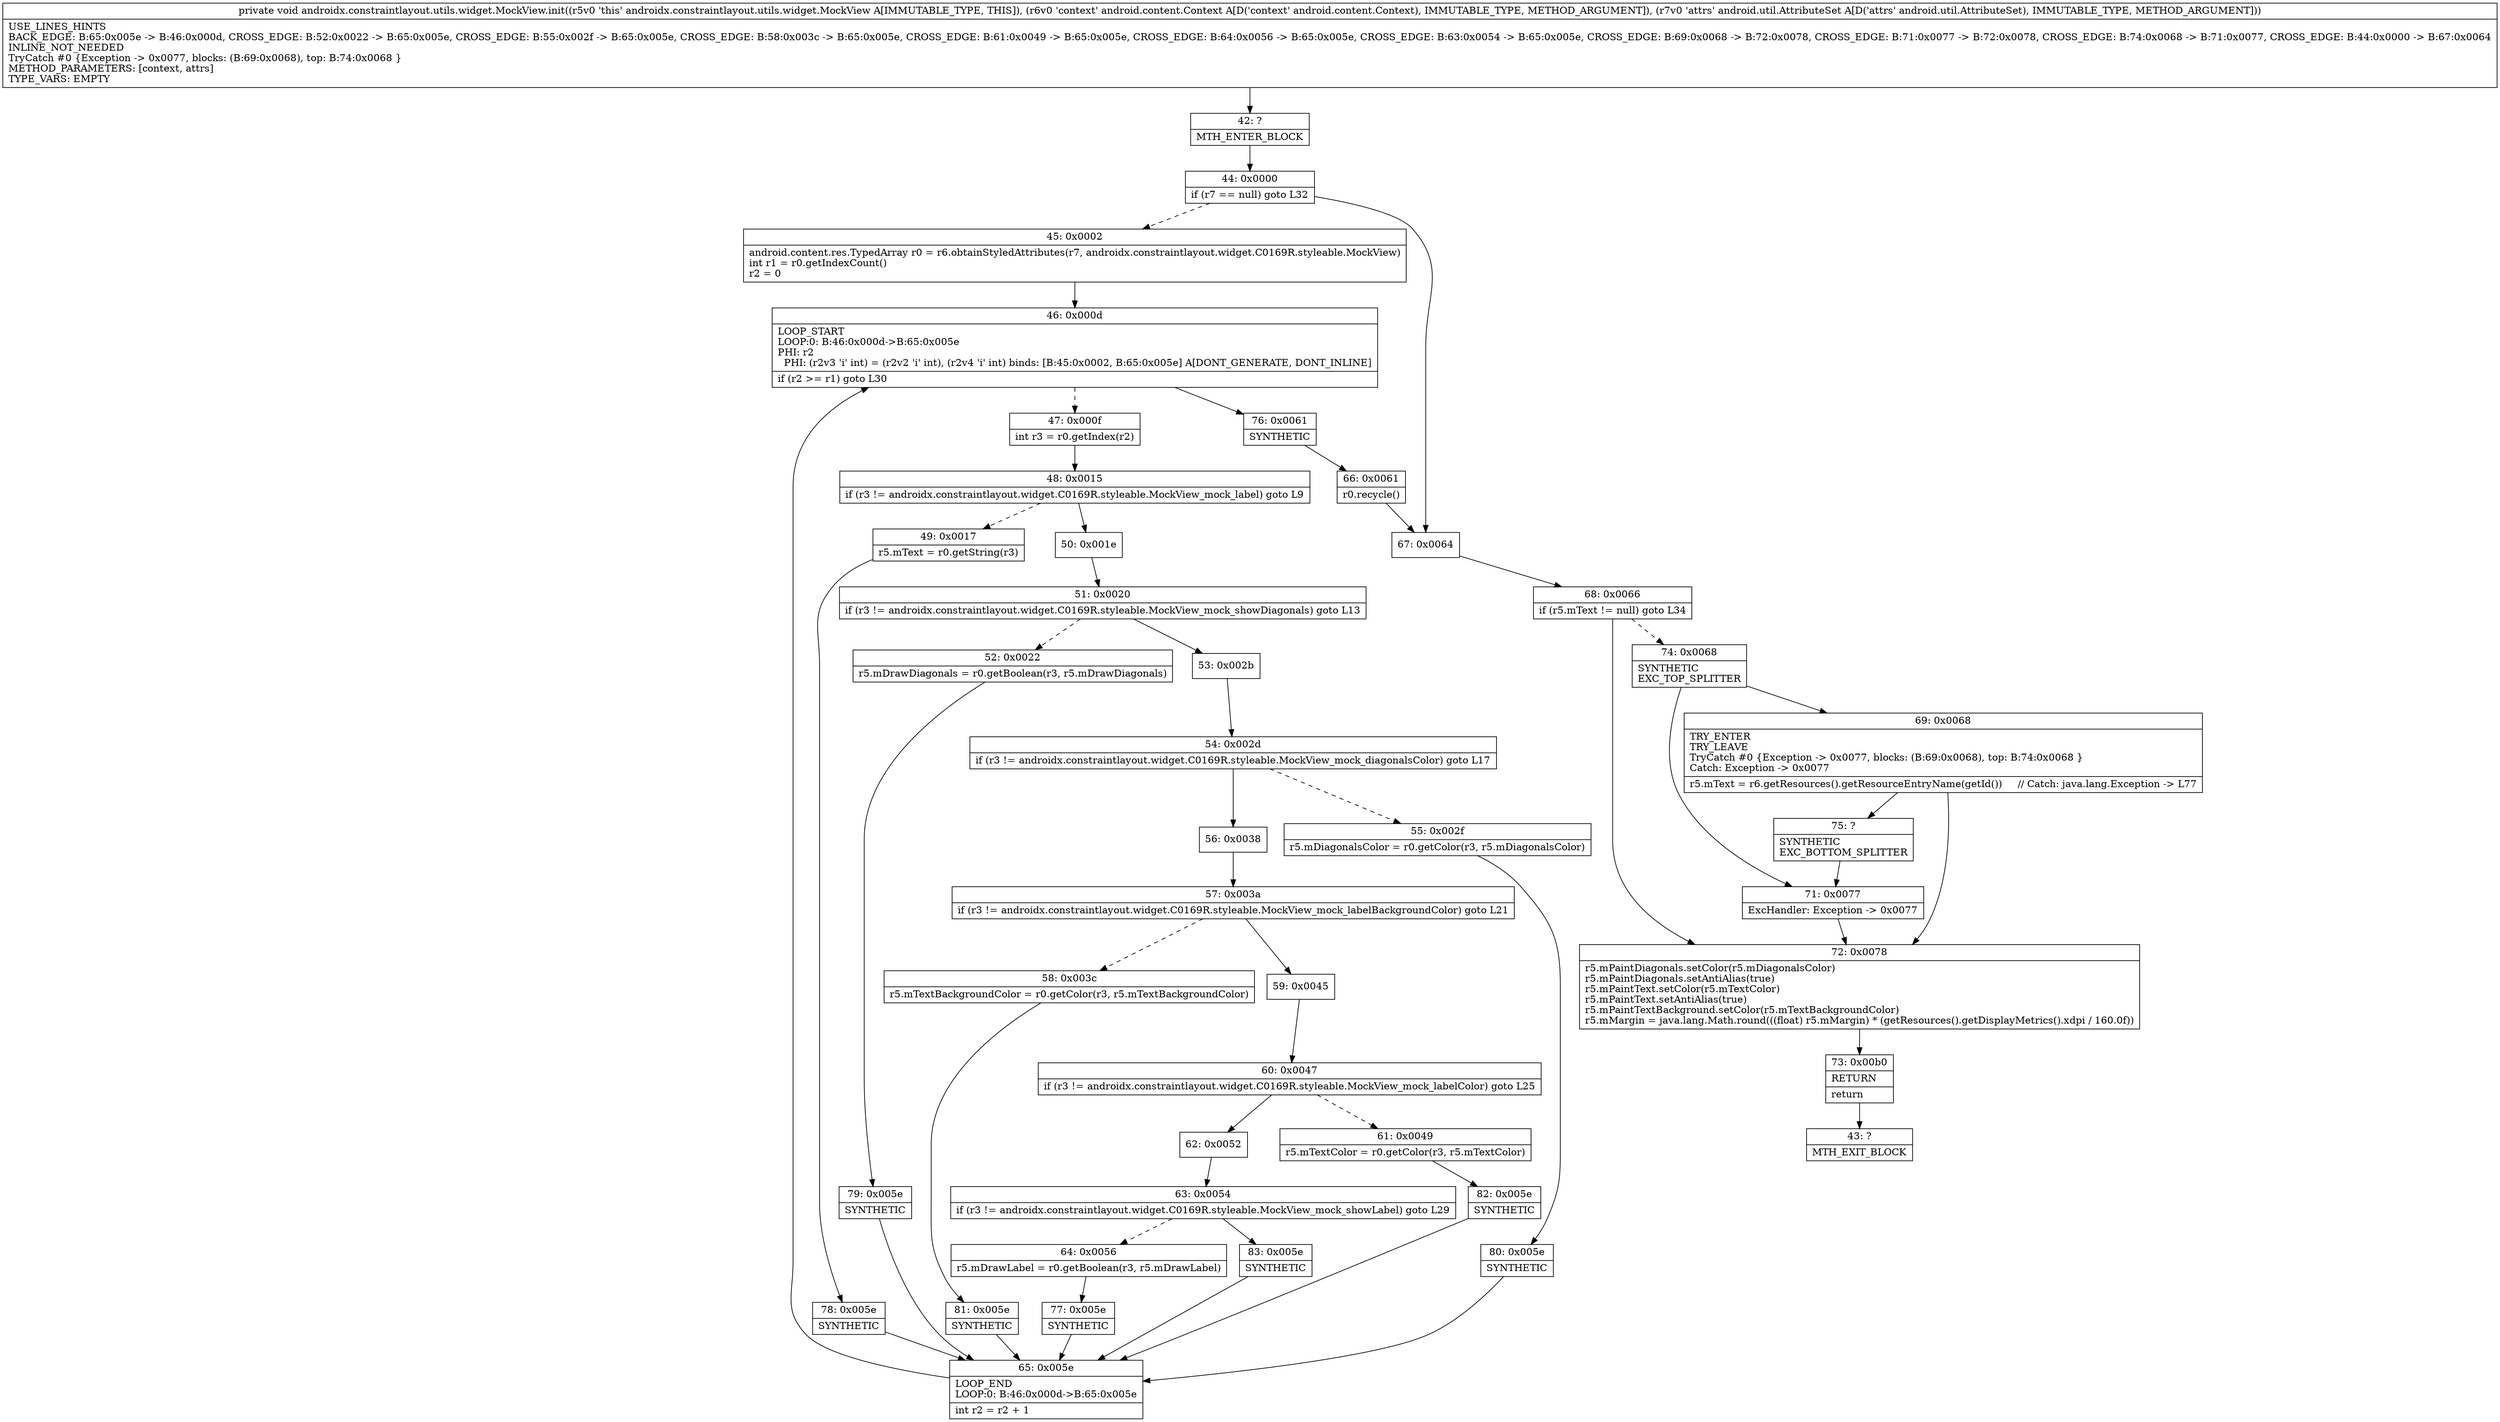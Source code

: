 digraph "CFG forandroidx.constraintlayout.utils.widget.MockView.init(Landroid\/content\/Context;Landroid\/util\/AttributeSet;)V" {
Node_42 [shape=record,label="{42\:\ ?|MTH_ENTER_BLOCK\l}"];
Node_44 [shape=record,label="{44\:\ 0x0000|if (r7 == null) goto L32\l}"];
Node_45 [shape=record,label="{45\:\ 0x0002|android.content.res.TypedArray r0 = r6.obtainStyledAttributes(r7, androidx.constraintlayout.widget.C0169R.styleable.MockView)\lint r1 = r0.getIndexCount()\lr2 = 0\l}"];
Node_46 [shape=record,label="{46\:\ 0x000d|LOOP_START\lLOOP:0: B:46:0x000d\-\>B:65:0x005e\lPHI: r2 \l  PHI: (r2v3 'i' int) = (r2v2 'i' int), (r2v4 'i' int) binds: [B:45:0x0002, B:65:0x005e] A[DONT_GENERATE, DONT_INLINE]\l|if (r2 \>= r1) goto L30\l}"];
Node_47 [shape=record,label="{47\:\ 0x000f|int r3 = r0.getIndex(r2)\l}"];
Node_48 [shape=record,label="{48\:\ 0x0015|if (r3 != androidx.constraintlayout.widget.C0169R.styleable.MockView_mock_label) goto L9\l}"];
Node_49 [shape=record,label="{49\:\ 0x0017|r5.mText = r0.getString(r3)\l}"];
Node_78 [shape=record,label="{78\:\ 0x005e|SYNTHETIC\l}"];
Node_65 [shape=record,label="{65\:\ 0x005e|LOOP_END\lLOOP:0: B:46:0x000d\-\>B:65:0x005e\l|int r2 = r2 + 1\l}"];
Node_50 [shape=record,label="{50\:\ 0x001e}"];
Node_51 [shape=record,label="{51\:\ 0x0020|if (r3 != androidx.constraintlayout.widget.C0169R.styleable.MockView_mock_showDiagonals) goto L13\l}"];
Node_52 [shape=record,label="{52\:\ 0x0022|r5.mDrawDiagonals = r0.getBoolean(r3, r5.mDrawDiagonals)\l}"];
Node_79 [shape=record,label="{79\:\ 0x005e|SYNTHETIC\l}"];
Node_53 [shape=record,label="{53\:\ 0x002b}"];
Node_54 [shape=record,label="{54\:\ 0x002d|if (r3 != androidx.constraintlayout.widget.C0169R.styleable.MockView_mock_diagonalsColor) goto L17\l}"];
Node_55 [shape=record,label="{55\:\ 0x002f|r5.mDiagonalsColor = r0.getColor(r3, r5.mDiagonalsColor)\l}"];
Node_80 [shape=record,label="{80\:\ 0x005e|SYNTHETIC\l}"];
Node_56 [shape=record,label="{56\:\ 0x0038}"];
Node_57 [shape=record,label="{57\:\ 0x003a|if (r3 != androidx.constraintlayout.widget.C0169R.styleable.MockView_mock_labelBackgroundColor) goto L21\l}"];
Node_58 [shape=record,label="{58\:\ 0x003c|r5.mTextBackgroundColor = r0.getColor(r3, r5.mTextBackgroundColor)\l}"];
Node_81 [shape=record,label="{81\:\ 0x005e|SYNTHETIC\l}"];
Node_59 [shape=record,label="{59\:\ 0x0045}"];
Node_60 [shape=record,label="{60\:\ 0x0047|if (r3 != androidx.constraintlayout.widget.C0169R.styleable.MockView_mock_labelColor) goto L25\l}"];
Node_61 [shape=record,label="{61\:\ 0x0049|r5.mTextColor = r0.getColor(r3, r5.mTextColor)\l}"];
Node_82 [shape=record,label="{82\:\ 0x005e|SYNTHETIC\l}"];
Node_62 [shape=record,label="{62\:\ 0x0052}"];
Node_63 [shape=record,label="{63\:\ 0x0054|if (r3 != androidx.constraintlayout.widget.C0169R.styleable.MockView_mock_showLabel) goto L29\l}"];
Node_64 [shape=record,label="{64\:\ 0x0056|r5.mDrawLabel = r0.getBoolean(r3, r5.mDrawLabel)\l}"];
Node_77 [shape=record,label="{77\:\ 0x005e|SYNTHETIC\l}"];
Node_83 [shape=record,label="{83\:\ 0x005e|SYNTHETIC\l}"];
Node_76 [shape=record,label="{76\:\ 0x0061|SYNTHETIC\l}"];
Node_66 [shape=record,label="{66\:\ 0x0061|r0.recycle()\l}"];
Node_67 [shape=record,label="{67\:\ 0x0064}"];
Node_68 [shape=record,label="{68\:\ 0x0066|if (r5.mText != null) goto L34\l}"];
Node_72 [shape=record,label="{72\:\ 0x0078|r5.mPaintDiagonals.setColor(r5.mDiagonalsColor)\lr5.mPaintDiagonals.setAntiAlias(true)\lr5.mPaintText.setColor(r5.mTextColor)\lr5.mPaintText.setAntiAlias(true)\lr5.mPaintTextBackground.setColor(r5.mTextBackgroundColor)\lr5.mMargin = java.lang.Math.round(((float) r5.mMargin) * (getResources().getDisplayMetrics().xdpi \/ 160.0f))\l}"];
Node_73 [shape=record,label="{73\:\ 0x00b0|RETURN\l|return\l}"];
Node_43 [shape=record,label="{43\:\ ?|MTH_EXIT_BLOCK\l}"];
Node_74 [shape=record,label="{74\:\ 0x0068|SYNTHETIC\lEXC_TOP_SPLITTER\l}"];
Node_69 [shape=record,label="{69\:\ 0x0068|TRY_ENTER\lTRY_LEAVE\lTryCatch #0 \{Exception \-\> 0x0077, blocks: (B:69:0x0068), top: B:74:0x0068 \}\lCatch: Exception \-\> 0x0077\l|r5.mText = r6.getResources().getResourceEntryName(getId())     \/\/ Catch: java.lang.Exception \-\> L77\l}"];
Node_75 [shape=record,label="{75\:\ ?|SYNTHETIC\lEXC_BOTTOM_SPLITTER\l}"];
Node_71 [shape=record,label="{71\:\ 0x0077|ExcHandler: Exception \-\> 0x0077\l}"];
MethodNode[shape=record,label="{private void androidx.constraintlayout.utils.widget.MockView.init((r5v0 'this' androidx.constraintlayout.utils.widget.MockView A[IMMUTABLE_TYPE, THIS]), (r6v0 'context' android.content.Context A[D('context' android.content.Context), IMMUTABLE_TYPE, METHOD_ARGUMENT]), (r7v0 'attrs' android.util.AttributeSet A[D('attrs' android.util.AttributeSet), IMMUTABLE_TYPE, METHOD_ARGUMENT]))  | USE_LINES_HINTS\lBACK_EDGE: B:65:0x005e \-\> B:46:0x000d, CROSS_EDGE: B:52:0x0022 \-\> B:65:0x005e, CROSS_EDGE: B:55:0x002f \-\> B:65:0x005e, CROSS_EDGE: B:58:0x003c \-\> B:65:0x005e, CROSS_EDGE: B:61:0x0049 \-\> B:65:0x005e, CROSS_EDGE: B:64:0x0056 \-\> B:65:0x005e, CROSS_EDGE: B:63:0x0054 \-\> B:65:0x005e, CROSS_EDGE: B:69:0x0068 \-\> B:72:0x0078, CROSS_EDGE: B:71:0x0077 \-\> B:72:0x0078, CROSS_EDGE: B:74:0x0068 \-\> B:71:0x0077, CROSS_EDGE: B:44:0x0000 \-\> B:67:0x0064\lINLINE_NOT_NEEDED\lTryCatch #0 \{Exception \-\> 0x0077, blocks: (B:69:0x0068), top: B:74:0x0068 \}\lMETHOD_PARAMETERS: [context, attrs]\lTYPE_VARS: EMPTY\l}"];
MethodNode -> Node_42;Node_42 -> Node_44;
Node_44 -> Node_45[style=dashed];
Node_44 -> Node_67;
Node_45 -> Node_46;
Node_46 -> Node_47[style=dashed];
Node_46 -> Node_76;
Node_47 -> Node_48;
Node_48 -> Node_49[style=dashed];
Node_48 -> Node_50;
Node_49 -> Node_78;
Node_78 -> Node_65;
Node_65 -> Node_46;
Node_50 -> Node_51;
Node_51 -> Node_52[style=dashed];
Node_51 -> Node_53;
Node_52 -> Node_79;
Node_79 -> Node_65;
Node_53 -> Node_54;
Node_54 -> Node_55[style=dashed];
Node_54 -> Node_56;
Node_55 -> Node_80;
Node_80 -> Node_65;
Node_56 -> Node_57;
Node_57 -> Node_58[style=dashed];
Node_57 -> Node_59;
Node_58 -> Node_81;
Node_81 -> Node_65;
Node_59 -> Node_60;
Node_60 -> Node_61[style=dashed];
Node_60 -> Node_62;
Node_61 -> Node_82;
Node_82 -> Node_65;
Node_62 -> Node_63;
Node_63 -> Node_64[style=dashed];
Node_63 -> Node_83;
Node_64 -> Node_77;
Node_77 -> Node_65;
Node_83 -> Node_65;
Node_76 -> Node_66;
Node_66 -> Node_67;
Node_67 -> Node_68;
Node_68 -> Node_72;
Node_68 -> Node_74[style=dashed];
Node_72 -> Node_73;
Node_73 -> Node_43;
Node_74 -> Node_69;
Node_74 -> Node_71;
Node_69 -> Node_72;
Node_69 -> Node_75;
Node_75 -> Node_71;
Node_71 -> Node_72;
}

